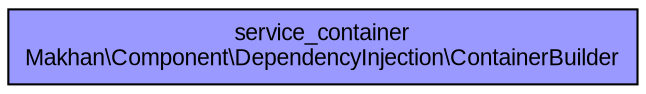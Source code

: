 digraph sc {
  ratio="compress"
  node [fontsize="11" fontname="Arial" shape="record"];
  edge [fontsize="9" fontname="Arial" color="grey" arrowhead="open" arrowsize="0.5"];

  node_service_container [label="service_container\nMakhan\\Component\\DependencyInjection\\ContainerBuilder\n", shape=record, fillcolor="#9999ff", style="filled"];
}
